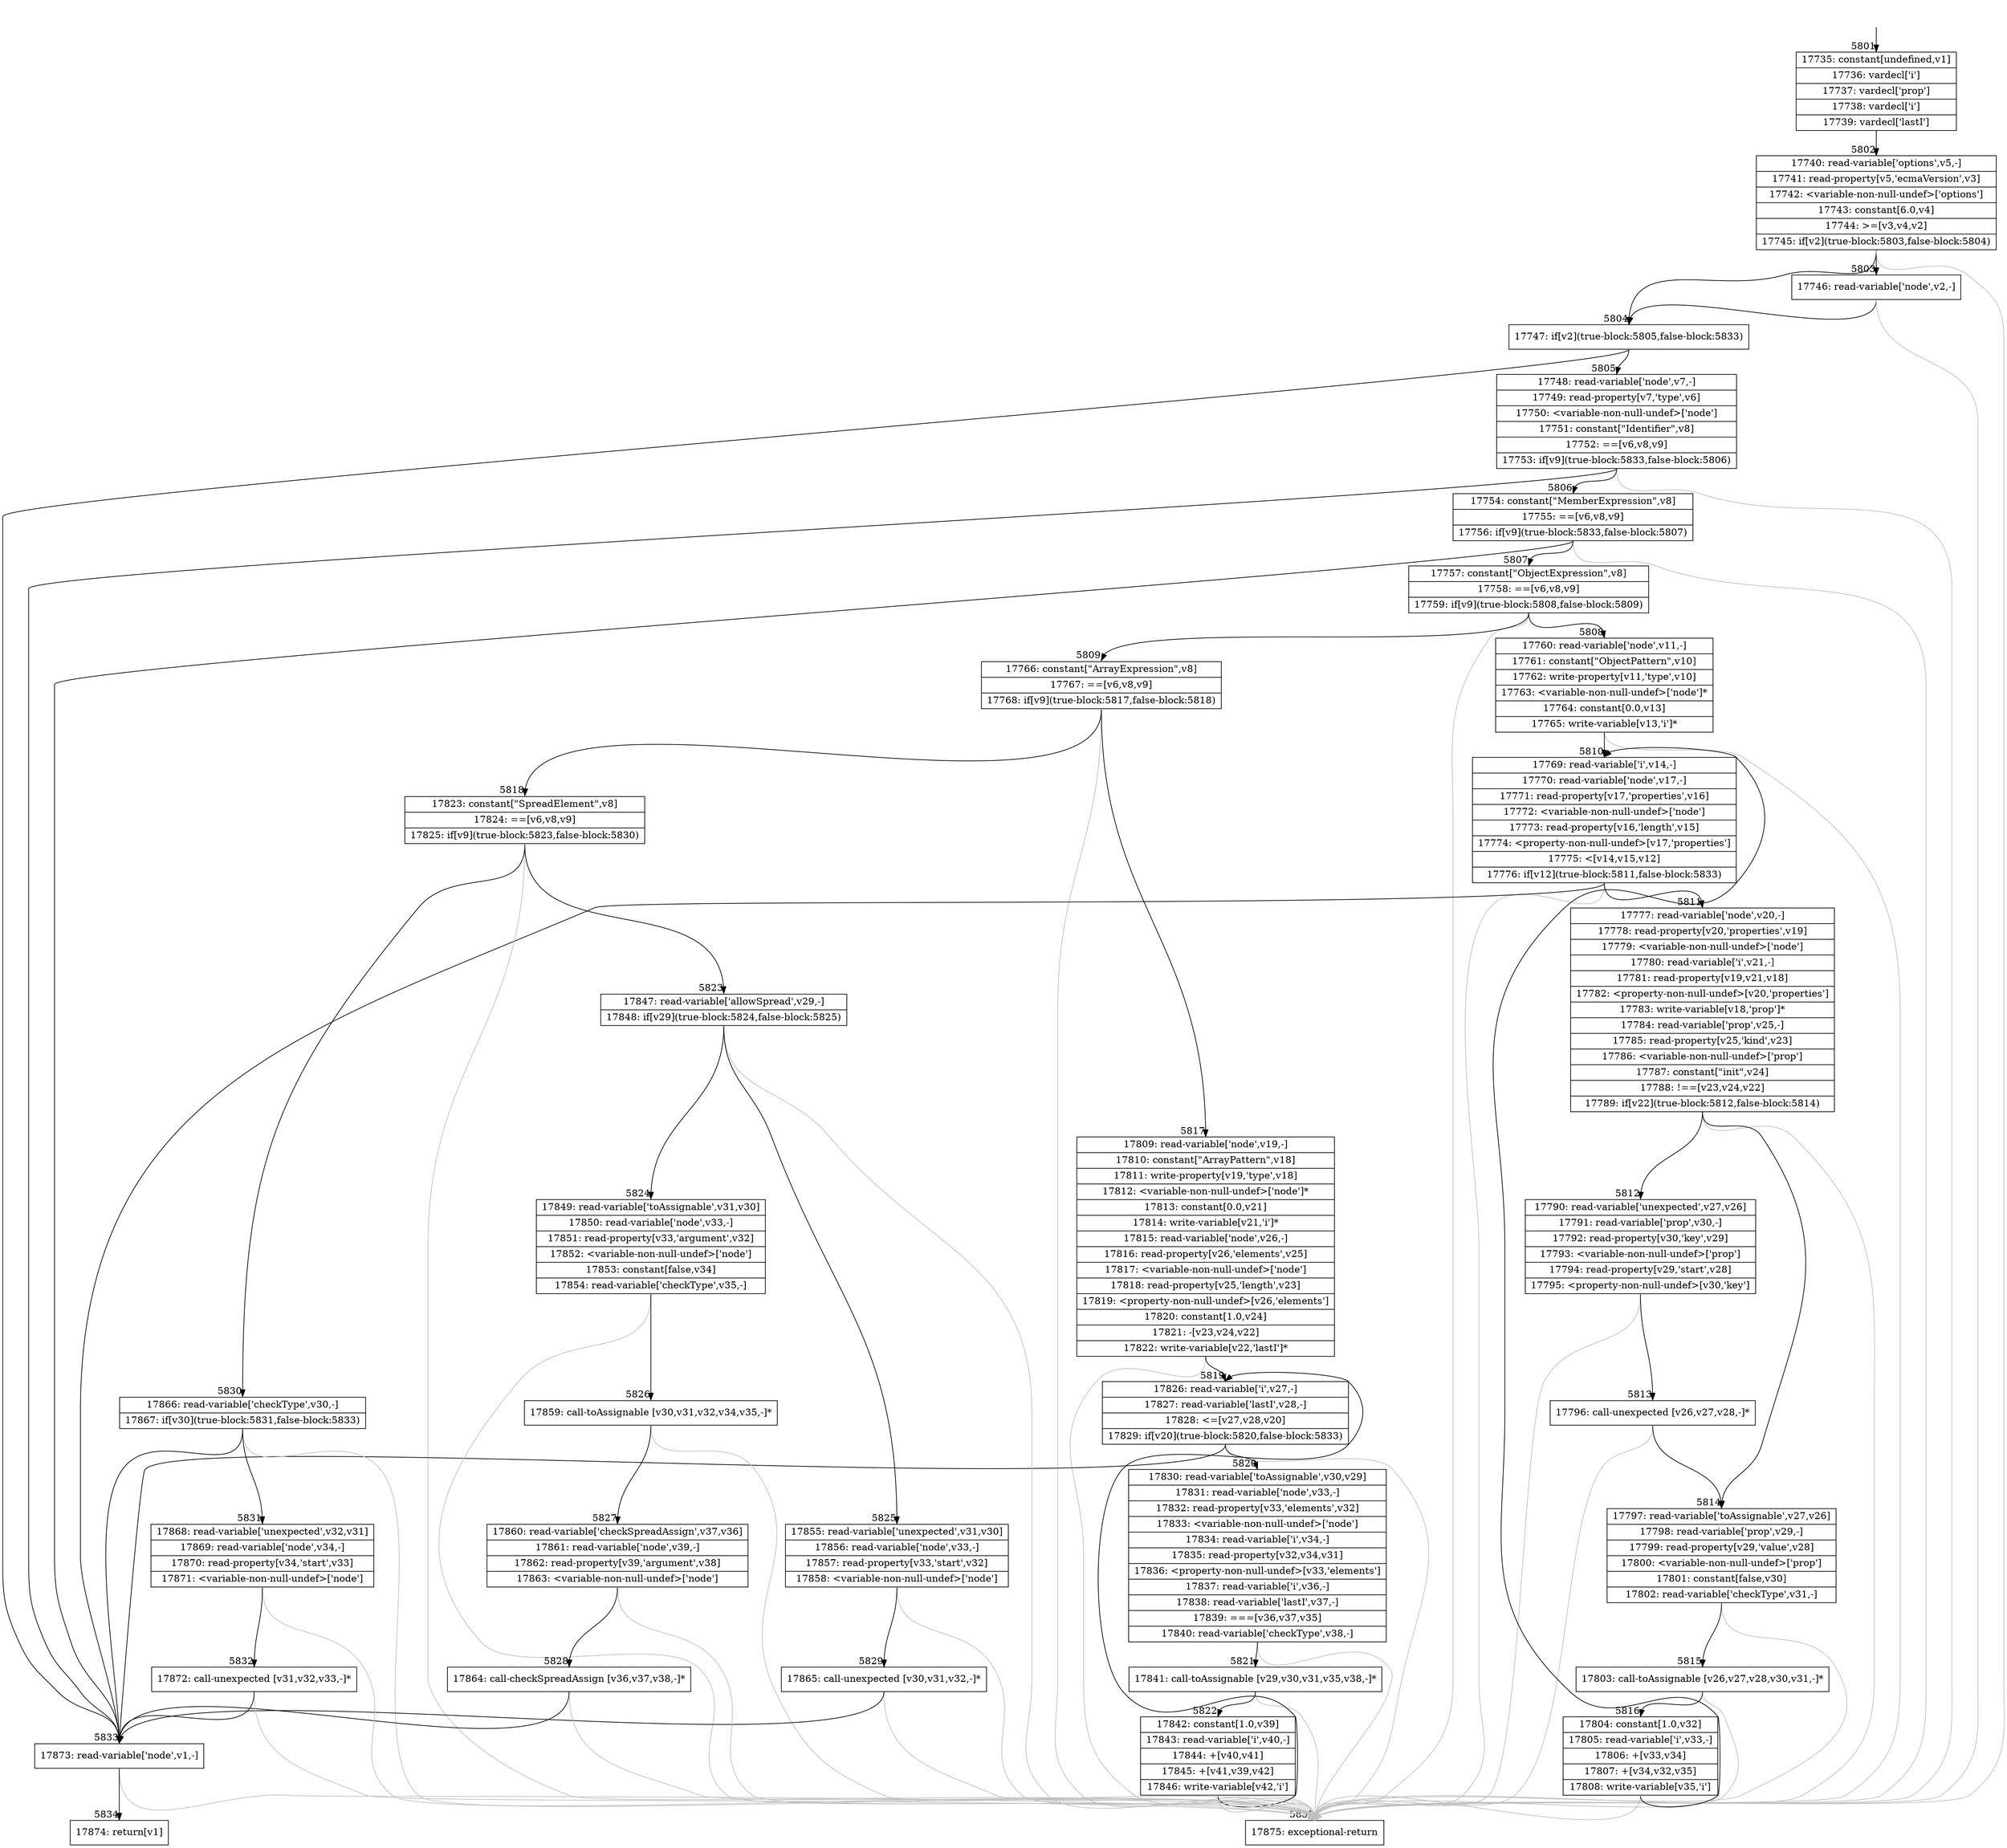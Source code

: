digraph {
rankdir="TD"
BB_entry342[shape=none,label=""];
BB_entry342 -> BB5801 [tailport=s, headport=n, headlabel="    5801"]
BB5801 [shape=record label="{17735: constant[undefined,v1]|17736: vardecl['i']|17737: vardecl['prop']|17738: vardecl['i']|17739: vardecl['lastI']}" ] 
BB5801 -> BB5802 [tailport=s, headport=n, headlabel="      5802"]
BB5802 [shape=record label="{17740: read-variable['options',v5,-]|17741: read-property[v5,'ecmaVersion',v3]|17742: \<variable-non-null-undef\>['options']|17743: constant[6.0,v4]|17744: \>=[v3,v4,v2]|17745: if[v2](true-block:5803,false-block:5804)}" ] 
BB5802 -> BB5804 [tailport=s, headport=n, headlabel="      5804"]
BB5802 -> BB5803 [tailport=s, headport=n, headlabel="      5803"]
BB5802 -> BB5835 [tailport=s, headport=n, color=gray, headlabel="      5835"]
BB5803 [shape=record label="{17746: read-variable['node',v2,-]}" ] 
BB5803 -> BB5804 [tailport=s, headport=n]
BB5803 -> BB5835 [tailport=s, headport=n, color=gray]
BB5804 [shape=record label="{17747: if[v2](true-block:5805,false-block:5833)}" ] 
BB5804 -> BB5805 [tailport=s, headport=n, headlabel="      5805"]
BB5804 -> BB5833 [tailport=s, headport=n, headlabel="      5833"]
BB5805 [shape=record label="{17748: read-variable['node',v7,-]|17749: read-property[v7,'type',v6]|17750: \<variable-non-null-undef\>['node']|17751: constant[\"Identifier\",v8]|17752: ==[v6,v8,v9]|17753: if[v9](true-block:5833,false-block:5806)}" ] 
BB5805 -> BB5833 [tailport=s, headport=n]
BB5805 -> BB5806 [tailport=s, headport=n, headlabel="      5806"]
BB5805 -> BB5835 [tailport=s, headport=n, color=gray]
BB5806 [shape=record label="{17754: constant[\"MemberExpression\",v8]|17755: ==[v6,v8,v9]|17756: if[v9](true-block:5833,false-block:5807)}" ] 
BB5806 -> BB5833 [tailport=s, headport=n]
BB5806 -> BB5807 [tailport=s, headport=n, headlabel="      5807"]
BB5806 -> BB5835 [tailport=s, headport=n, color=gray]
BB5807 [shape=record label="{17757: constant[\"ObjectExpression\",v8]|17758: ==[v6,v8,v9]|17759: if[v9](true-block:5808,false-block:5809)}" ] 
BB5807 -> BB5808 [tailport=s, headport=n, headlabel="      5808"]
BB5807 -> BB5809 [tailport=s, headport=n, headlabel="      5809"]
BB5807 -> BB5835 [tailport=s, headport=n, color=gray]
BB5808 [shape=record label="{17760: read-variable['node',v11,-]|17761: constant[\"ObjectPattern\",v10]|17762: write-property[v11,'type',v10]|17763: \<variable-non-null-undef\>['node']*|17764: constant[0.0,v13]|17765: write-variable[v13,'i']*}" ] 
BB5808 -> BB5810 [tailport=s, headport=n, headlabel="      5810"]
BB5808 -> BB5835 [tailport=s, headport=n, color=gray]
BB5809 [shape=record label="{17766: constant[\"ArrayExpression\",v8]|17767: ==[v6,v8,v9]|17768: if[v9](true-block:5817,false-block:5818)}" ] 
BB5809 -> BB5817 [tailport=s, headport=n, headlabel="      5817"]
BB5809 -> BB5818 [tailport=s, headport=n, headlabel="      5818"]
BB5809 -> BB5835 [tailport=s, headport=n, color=gray]
BB5810 [shape=record label="{17769: read-variable['i',v14,-]|17770: read-variable['node',v17,-]|17771: read-property[v17,'properties',v16]|17772: \<variable-non-null-undef\>['node']|17773: read-property[v16,'length',v15]|17774: \<property-non-null-undef\>[v17,'properties']|17775: \<[v14,v15,v12]|17776: if[v12](true-block:5811,false-block:5833)}" ] 
BB5810 -> BB5811 [tailport=s, headport=n, headlabel="      5811"]
BB5810 -> BB5833 [tailport=s, headport=n]
BB5810 -> BB5835 [tailport=s, headport=n, color=gray]
BB5811 [shape=record label="{17777: read-variable['node',v20,-]|17778: read-property[v20,'properties',v19]|17779: \<variable-non-null-undef\>['node']|17780: read-variable['i',v21,-]|17781: read-property[v19,v21,v18]|17782: \<property-non-null-undef\>[v20,'properties']|17783: write-variable[v18,'prop']*|17784: read-variable['prop',v25,-]|17785: read-property[v25,'kind',v23]|17786: \<variable-non-null-undef\>['prop']|17787: constant[\"init\",v24]|17788: !==[v23,v24,v22]|17789: if[v22](true-block:5812,false-block:5814)}" ] 
BB5811 -> BB5812 [tailport=s, headport=n, headlabel="      5812"]
BB5811 -> BB5814 [tailport=s, headport=n, headlabel="      5814"]
BB5811 -> BB5835 [tailport=s, headport=n, color=gray]
BB5812 [shape=record label="{17790: read-variable['unexpected',v27,v26]|17791: read-variable['prop',v30,-]|17792: read-property[v30,'key',v29]|17793: \<variable-non-null-undef\>['prop']|17794: read-property[v29,'start',v28]|17795: \<property-non-null-undef\>[v30,'key']}" ] 
BB5812 -> BB5813 [tailport=s, headport=n, headlabel="      5813"]
BB5812 -> BB5835 [tailport=s, headport=n, color=gray]
BB5813 [shape=record label="{17796: call-unexpected [v26,v27,v28,-]*}" ] 
BB5813 -> BB5814 [tailport=s, headport=n]
BB5813 -> BB5835 [tailport=s, headport=n, color=gray]
BB5814 [shape=record label="{17797: read-variable['toAssignable',v27,v26]|17798: read-variable['prop',v29,-]|17799: read-property[v29,'value',v28]|17800: \<variable-non-null-undef\>['prop']|17801: constant[false,v30]|17802: read-variable['checkType',v31,-]}" ] 
BB5814 -> BB5815 [tailport=s, headport=n, headlabel="      5815"]
BB5814 -> BB5835 [tailport=s, headport=n, color=gray]
BB5815 [shape=record label="{17803: call-toAssignable [v26,v27,v28,v30,v31,-]*}" ] 
BB5815 -> BB5816 [tailport=s, headport=n, headlabel="      5816"]
BB5815 -> BB5835 [tailport=s, headport=n, color=gray]
BB5816 [shape=record label="{17804: constant[1.0,v32]|17805: read-variable['i',v33,-]|17806: +[v33,v34]|17807: +[v34,v32,v35]|17808: write-variable[v35,'i']}" ] 
BB5816 -> BB5810 [tailport=s, headport=n]
BB5816 -> BB5835 [tailport=s, headport=n, color=gray]
BB5817 [shape=record label="{17809: read-variable['node',v19,-]|17810: constant[\"ArrayPattern\",v18]|17811: write-property[v19,'type',v18]|17812: \<variable-non-null-undef\>['node']*|17813: constant[0.0,v21]|17814: write-variable[v21,'i']*|17815: read-variable['node',v26,-]|17816: read-property[v26,'elements',v25]|17817: \<variable-non-null-undef\>['node']|17818: read-property[v25,'length',v23]|17819: \<property-non-null-undef\>[v26,'elements']|17820: constant[1.0,v24]|17821: -[v23,v24,v22]|17822: write-variable[v22,'lastI']*}" ] 
BB5817 -> BB5819 [tailport=s, headport=n, headlabel="      5819"]
BB5817 -> BB5835 [tailport=s, headport=n, color=gray]
BB5818 [shape=record label="{17823: constant[\"SpreadElement\",v8]|17824: ==[v6,v8,v9]|17825: if[v9](true-block:5823,false-block:5830)}" ] 
BB5818 -> BB5823 [tailport=s, headport=n, headlabel="      5823"]
BB5818 -> BB5830 [tailport=s, headport=n, headlabel="      5830"]
BB5818 -> BB5835 [tailport=s, headport=n, color=gray]
BB5819 [shape=record label="{17826: read-variable['i',v27,-]|17827: read-variable['lastI',v28,-]|17828: \<=[v27,v28,v20]|17829: if[v20](true-block:5820,false-block:5833)}" ] 
BB5819 -> BB5820 [tailport=s, headport=n, headlabel="      5820"]
BB5819 -> BB5833 [tailport=s, headport=n]
BB5819 -> BB5835 [tailport=s, headport=n, color=gray]
BB5820 [shape=record label="{17830: read-variable['toAssignable',v30,v29]|17831: read-variable['node',v33,-]|17832: read-property[v33,'elements',v32]|17833: \<variable-non-null-undef\>['node']|17834: read-variable['i',v34,-]|17835: read-property[v32,v34,v31]|17836: \<property-non-null-undef\>[v33,'elements']|17837: read-variable['i',v36,-]|17838: read-variable['lastI',v37,-]|17839: ===[v36,v37,v35]|17840: read-variable['checkType',v38,-]}" ] 
BB5820 -> BB5821 [tailport=s, headport=n, headlabel="      5821"]
BB5820 -> BB5835 [tailport=s, headport=n, color=gray]
BB5821 [shape=record label="{17841: call-toAssignable [v29,v30,v31,v35,v38,-]*}" ] 
BB5821 -> BB5822 [tailport=s, headport=n, headlabel="      5822"]
BB5821 -> BB5835 [tailport=s, headport=n, color=gray]
BB5822 [shape=record label="{17842: constant[1.0,v39]|17843: read-variable['i',v40,-]|17844: +[v40,v41]|17845: +[v41,v39,v42]|17846: write-variable[v42,'i']}" ] 
BB5822 -> BB5819 [tailport=s, headport=n]
BB5822 -> BB5835 [tailport=s, headport=n, color=gray]
BB5823 [shape=record label="{17847: read-variable['allowSpread',v29,-]|17848: if[v29](true-block:5824,false-block:5825)}" ] 
BB5823 -> BB5824 [tailport=s, headport=n, headlabel="      5824"]
BB5823 -> BB5825 [tailport=s, headport=n, headlabel="      5825"]
BB5823 -> BB5835 [tailport=s, headport=n, color=gray]
BB5824 [shape=record label="{17849: read-variable['toAssignable',v31,v30]|17850: read-variable['node',v33,-]|17851: read-property[v33,'argument',v32]|17852: \<variable-non-null-undef\>['node']|17853: constant[false,v34]|17854: read-variable['checkType',v35,-]}" ] 
BB5824 -> BB5826 [tailport=s, headport=n, headlabel="      5826"]
BB5824 -> BB5835 [tailport=s, headport=n, color=gray]
BB5825 [shape=record label="{17855: read-variable['unexpected',v31,v30]|17856: read-variable['node',v33,-]|17857: read-property[v33,'start',v32]|17858: \<variable-non-null-undef\>['node']}" ] 
BB5825 -> BB5829 [tailport=s, headport=n, headlabel="      5829"]
BB5825 -> BB5835 [tailport=s, headport=n, color=gray]
BB5826 [shape=record label="{17859: call-toAssignable [v30,v31,v32,v34,v35,-]*}" ] 
BB5826 -> BB5827 [tailport=s, headport=n, headlabel="      5827"]
BB5826 -> BB5835 [tailport=s, headport=n, color=gray]
BB5827 [shape=record label="{17860: read-variable['checkSpreadAssign',v37,v36]|17861: read-variable['node',v39,-]|17862: read-property[v39,'argument',v38]|17863: \<variable-non-null-undef\>['node']}" ] 
BB5827 -> BB5828 [tailport=s, headport=n, headlabel="      5828"]
BB5827 -> BB5835 [tailport=s, headport=n, color=gray]
BB5828 [shape=record label="{17864: call-checkSpreadAssign [v36,v37,v38,-]*}" ] 
BB5828 -> BB5833 [tailport=s, headport=n]
BB5828 -> BB5835 [tailport=s, headport=n, color=gray]
BB5829 [shape=record label="{17865: call-unexpected [v30,v31,v32,-]*}" ] 
BB5829 -> BB5833 [tailport=s, headport=n]
BB5829 -> BB5835 [tailport=s, headport=n, color=gray]
BB5830 [shape=record label="{17866: read-variable['checkType',v30,-]|17867: if[v30](true-block:5831,false-block:5833)}" ] 
BB5830 -> BB5831 [tailport=s, headport=n, headlabel="      5831"]
BB5830 -> BB5833 [tailport=s, headport=n]
BB5830 -> BB5835 [tailport=s, headport=n, color=gray]
BB5831 [shape=record label="{17868: read-variable['unexpected',v32,v31]|17869: read-variable['node',v34,-]|17870: read-property[v34,'start',v33]|17871: \<variable-non-null-undef\>['node']}" ] 
BB5831 -> BB5832 [tailport=s, headport=n, headlabel="      5832"]
BB5831 -> BB5835 [tailport=s, headport=n, color=gray]
BB5832 [shape=record label="{17872: call-unexpected [v31,v32,v33,-]*}" ] 
BB5832 -> BB5833 [tailport=s, headport=n]
BB5832 -> BB5835 [tailport=s, headport=n, color=gray]
BB5833 [shape=record label="{17873: read-variable['node',v1,-]}" ] 
BB5833 -> BB5834 [tailport=s, headport=n, headlabel="      5834"]
BB5833 -> BB5835 [tailport=s, headport=n, color=gray]
BB5834 [shape=record label="{17874: return[v1]}" ] 
BB5835 [shape=record label="{17875: exceptional-return}" ] 
//#$~ 5886
}
